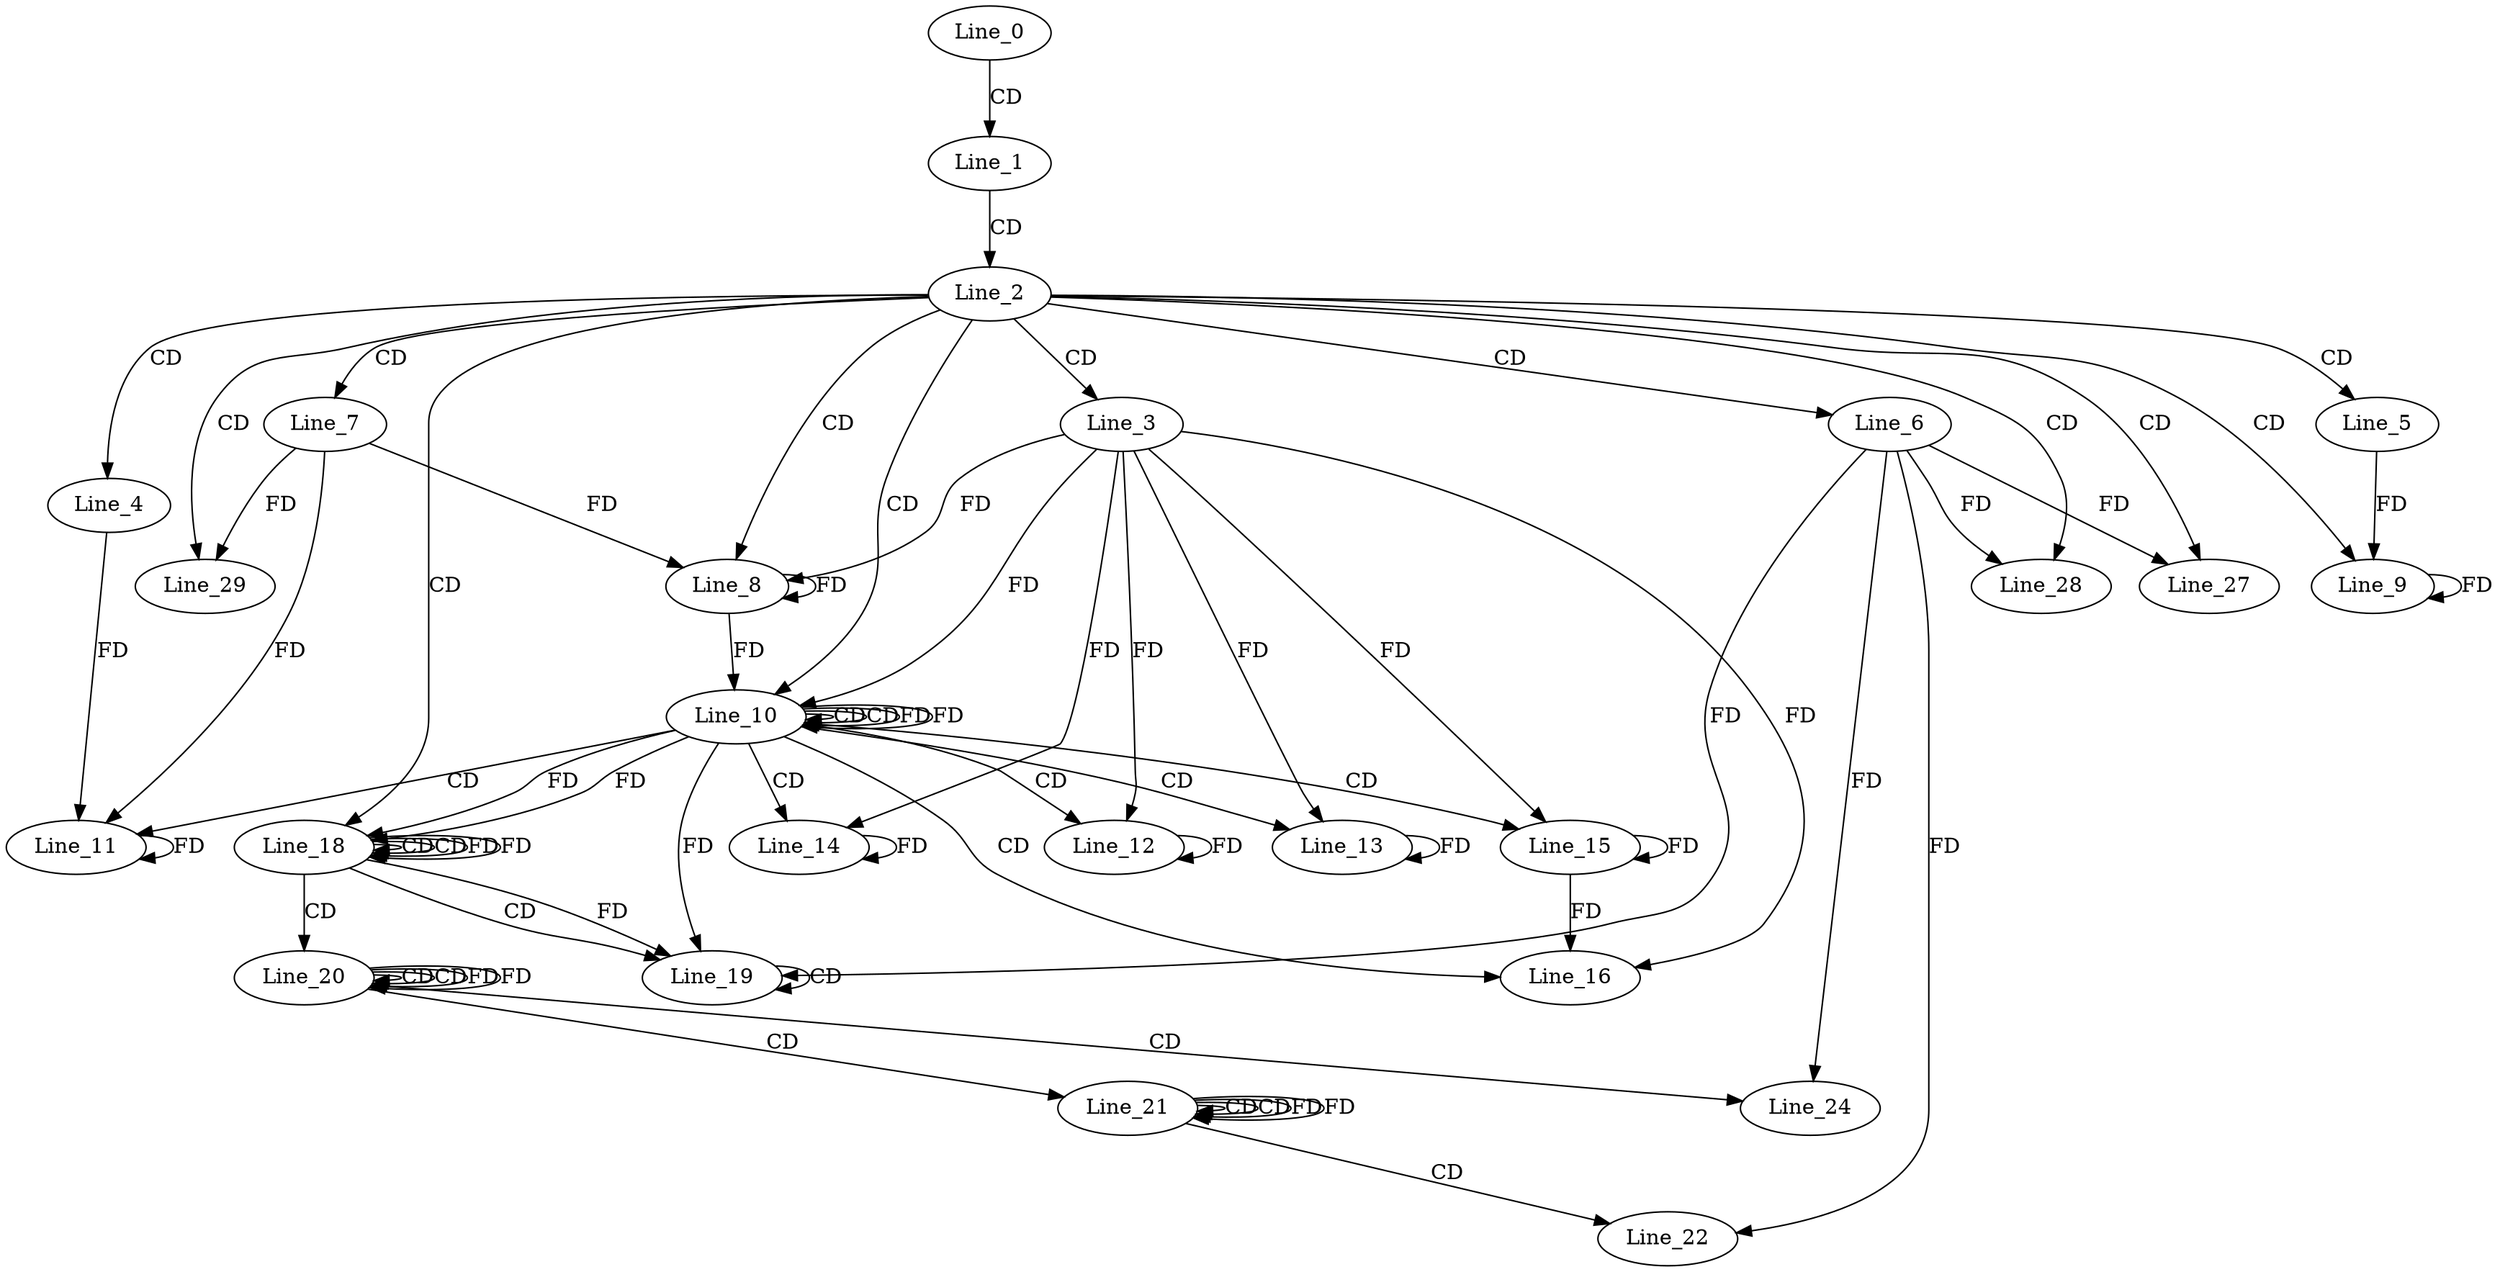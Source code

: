 digraph G {
  Line_0;
  Line_1;
  Line_2;
  Line_3;
  Line_4;
  Line_5;
  Line_6;
  Line_7;
  Line_8;
  Line_8;
  Line_8;
  Line_9;
  Line_10;
  Line_10;
  Line_10;
  Line_11;
  Line_11;
  Line_11;
  Line_12;
  Line_12;
  Line_13;
  Line_13;
  Line_14;
  Line_14;
  Line_15;
  Line_15;
  Line_16;
  Line_18;
  Line_18;
  Line_18;
  Line_19;
  Line_19;
  Line_20;
  Line_20;
  Line_20;
  Line_21;
  Line_21;
  Line_21;
  Line_22;
  Line_24;
  Line_27;
  Line_27;
  Line_27;
  Line_28;
  Line_29;
  Line_0 -> Line_1 [ label="CD" ];
  Line_1 -> Line_2 [ label="CD" ];
  Line_2 -> Line_3 [ label="CD" ];
  Line_2 -> Line_4 [ label="CD" ];
  Line_2 -> Line_5 [ label="CD" ];
  Line_2 -> Line_6 [ label="CD" ];
  Line_2 -> Line_7 [ label="CD" ];
  Line_2 -> Line_8 [ label="CD" ];
  Line_3 -> Line_8 [ label="FD" ];
  Line_8 -> Line_8 [ label="FD" ];
  Line_7 -> Line_8 [ label="FD" ];
  Line_2 -> Line_9 [ label="CD" ];
  Line_5 -> Line_9 [ label="FD" ];
  Line_9 -> Line_9 [ label="FD" ];
  Line_2 -> Line_10 [ label="CD" ];
  Line_10 -> Line_10 [ label="CD" ];
  Line_3 -> Line_10 [ label="FD" ];
  Line_8 -> Line_10 [ label="FD" ];
  Line_10 -> Line_10 [ label="CD" ];
  Line_10 -> Line_10 [ label="FD" ];
  Line_10 -> Line_11 [ label="CD" ];
  Line_11 -> Line_11 [ label="FD" ];
  Line_4 -> Line_11 [ label="FD" ];
  Line_7 -> Line_11 [ label="FD" ];
  Line_10 -> Line_12 [ label="CD" ];
  Line_12 -> Line_12 [ label="FD" ];
  Line_3 -> Line_12 [ label="FD" ];
  Line_10 -> Line_13 [ label="CD" ];
  Line_13 -> Line_13 [ label="FD" ];
  Line_3 -> Line_13 [ label="FD" ];
  Line_10 -> Line_14 [ label="CD" ];
  Line_14 -> Line_14 [ label="FD" ];
  Line_3 -> Line_14 [ label="FD" ];
  Line_10 -> Line_15 [ label="CD" ];
  Line_15 -> Line_15 [ label="FD" ];
  Line_3 -> Line_15 [ label="FD" ];
  Line_10 -> Line_16 [ label="CD" ];
  Line_15 -> Line_16 [ label="FD" ];
  Line_3 -> Line_16 [ label="FD" ];
  Line_2 -> Line_18 [ label="CD" ];
  Line_18 -> Line_18 [ label="CD" ];
  Line_10 -> Line_18 [ label="FD" ];
  Line_18 -> Line_18 [ label="CD" ];
  Line_18 -> Line_18 [ label="FD" ];
  Line_10 -> Line_18 [ label="FD" ];
  Line_18 -> Line_19 [ label="CD" ];
  Line_18 -> Line_19 [ label="FD" ];
  Line_10 -> Line_19 [ label="FD" ];
  Line_19 -> Line_19 [ label="CD" ];
  Line_6 -> Line_19 [ label="FD" ];
  Line_18 -> Line_20 [ label="CD" ];
  Line_20 -> Line_20 [ label="CD" ];
  Line_20 -> Line_20 [ label="CD" ];
  Line_20 -> Line_20 [ label="FD" ];
  Line_20 -> Line_21 [ label="CD" ];
  Line_21 -> Line_21 [ label="CD" ];
  Line_21 -> Line_21 [ label="CD" ];
  Line_21 -> Line_21 [ label="FD" ];
  Line_21 -> Line_22 [ label="CD" ];
  Line_6 -> Line_22 [ label="FD" ];
  Line_20 -> Line_24 [ label="CD" ];
  Line_6 -> Line_24 [ label="FD" ];
  Line_2 -> Line_27 [ label="CD" ];
  Line_6 -> Line_27 [ label="FD" ];
  Line_2 -> Line_28 [ label="CD" ];
  Line_6 -> Line_28 [ label="FD" ];
  Line_2 -> Line_29 [ label="CD" ];
  Line_7 -> Line_29 [ label="FD" ];
  Line_10 -> Line_10 [ label="FD" ];
  Line_18 -> Line_18 [ label="FD" ];
  Line_20 -> Line_20 [ label="FD" ];
  Line_21 -> Line_21 [ label="FD" ];
}
